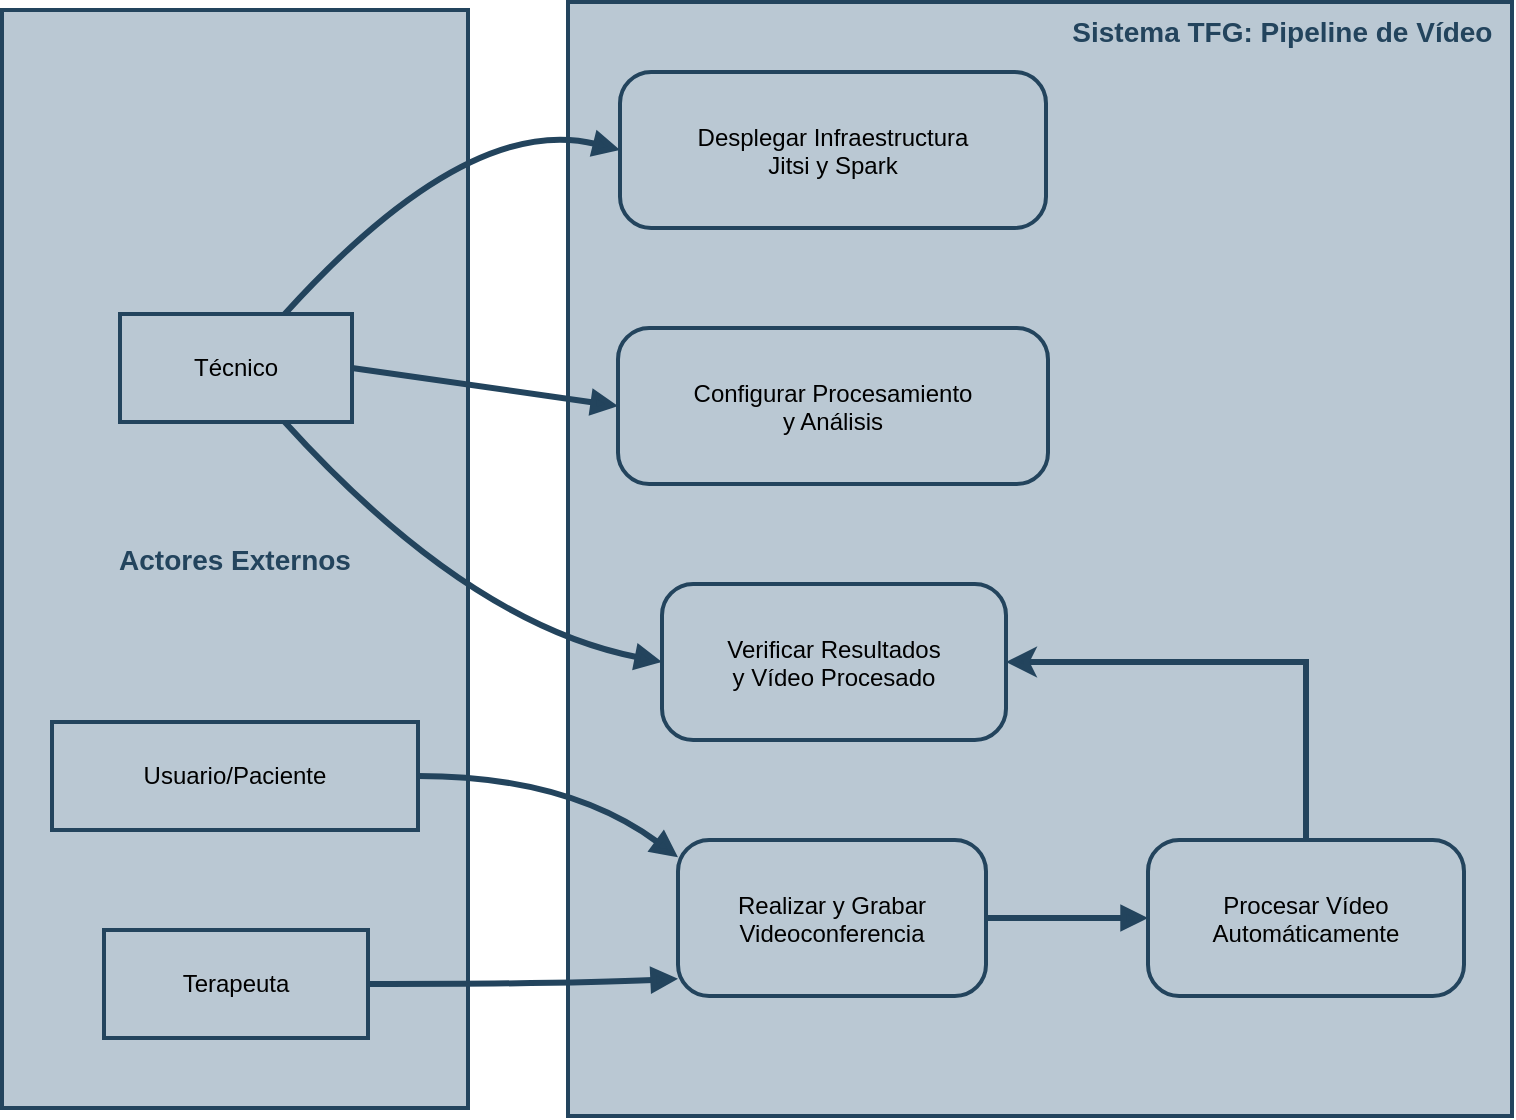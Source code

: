 <mxfile version="27.2.0">
  <diagram name="Página-1" id="t8zSqm3cLhHdrZZvyXSp">
    <mxGraphModel dx="1426" dy="743" grid="1" gridSize="10" guides="1" tooltips="1" connect="1" arrows="1" fold="1" page="1" pageScale="1" pageWidth="827" pageHeight="1169" math="0" shadow="0">
      <root>
        <mxCell id="0" />
        <mxCell id="1" parent="0" />
        <mxCell id="zx6vSUFyw_uqjsa5RNkz-1" value="Sistema TFG: Pipeline de Vídeo  " style="whiteSpace=wrap;strokeWidth=2;fillColor=#bac8d3;strokeColor=#23445d;verticalAlign=top;align=right;fontSize=14;fontColor=light-dark(#23445D,#0FD284);fontStyle=1" vertex="1" parent="1">
          <mxGeometry x="303" y="39" width="472" height="557" as="geometry" />
        </mxCell>
        <mxCell id="zx6vSUFyw_uqjsa5RNkz-2" value="Actores Externos" style="whiteSpace=wrap;strokeWidth=2;fillColor=#bac8d3;strokeColor=#23445d;fontColor=light-dark(#23445D,#0FD284);fontSize=14;fontStyle=1" vertex="1" parent="1">
          <mxGeometry x="20" y="43" width="233" height="549" as="geometry" />
        </mxCell>
        <mxCell id="zx6vSUFyw_uqjsa5RNkz-3" value="Técnico" style="whiteSpace=wrap;strokeWidth=2;fillColor=#bac8d3;strokeColor=#23445d;" vertex="1" parent="1">
          <mxGeometry x="79" y="195" width="116" height="54" as="geometry" />
        </mxCell>
        <mxCell id="zx6vSUFyw_uqjsa5RNkz-4" value="Usuario/Paciente" style="whiteSpace=wrap;strokeWidth=2;fillColor=#bac8d3;strokeColor=#23445d;" vertex="1" parent="1">
          <mxGeometry x="45" y="399" width="183" height="54" as="geometry" />
        </mxCell>
        <mxCell id="zx6vSUFyw_uqjsa5RNkz-5" value="Terapeuta" style="whiteSpace=wrap;strokeWidth=2;fillColor=#bac8d3;strokeColor=#23445d;" vertex="1" parent="1">
          <mxGeometry x="71" y="503" width="132" height="54" as="geometry" />
        </mxCell>
        <mxCell id="zx6vSUFyw_uqjsa5RNkz-6" value="Desplegar Infraestructura&#xa;Jitsi y Spark" style="rounded=1;arcSize=20;strokeWidth=2;fillColor=#bac8d3;strokeColor=#23445d;" vertex="1" parent="1">
          <mxGeometry x="329" y="74" width="213" height="78" as="geometry" />
        </mxCell>
        <mxCell id="zx6vSUFyw_uqjsa5RNkz-7" value="Configurar Procesamiento&#xa;y Análisis" style="rounded=1;arcSize=20;strokeWidth=2;fillColor=#bac8d3;strokeColor=#23445d;" vertex="1" parent="1">
          <mxGeometry x="328" y="202" width="215" height="78" as="geometry" />
        </mxCell>
        <mxCell id="zx6vSUFyw_uqjsa5RNkz-8" value="Realizar y Grabar&#xa;Videoconferencia" style="rounded=1;arcSize=20;strokeWidth=2;fillColor=#bac8d3;strokeColor=#23445d;" vertex="1" parent="1">
          <mxGeometry x="358" y="458" width="154" height="78" as="geometry" />
        </mxCell>
        <mxCell id="zx6vSUFyw_uqjsa5RNkz-17" style="edgeStyle=orthogonalEdgeStyle;rounded=0;orthogonalLoop=1;jettySize=auto;html=1;exitX=0.5;exitY=0;exitDx=0;exitDy=0;entryX=1;entryY=0.5;entryDx=0;entryDy=0;fillColor=#bac8d3;strokeColor=light-dark(#23445D,#0FD284);strokeWidth=3;" edge="1" parent="1" source="zx6vSUFyw_uqjsa5RNkz-9" target="zx6vSUFyw_uqjsa5RNkz-10">
          <mxGeometry relative="1" as="geometry" />
        </mxCell>
        <mxCell id="zx6vSUFyw_uqjsa5RNkz-9" value="Procesar Vídeo&#xa;Automáticamente" style="rounded=1;arcSize=20;strokeWidth=2;fillColor=#bac8d3;strokeColor=#23445d;" vertex="1" parent="1">
          <mxGeometry x="593" y="458" width="158" height="78" as="geometry" />
        </mxCell>
        <mxCell id="zx6vSUFyw_uqjsa5RNkz-10" value="Verificar Resultados&#xa;y Vídeo Procesado" style="rounded=1;arcSize=20;strokeWidth=2;fillColor=#bac8d3;strokeColor=#23445d;" vertex="1" parent="1">
          <mxGeometry x="350" y="330" width="172" height="78" as="geometry" />
        </mxCell>
        <mxCell id="zx6vSUFyw_uqjsa5RNkz-11" value="" style="curved=1;startArrow=none;endArrow=block;exitX=0.71;exitY=0;entryX=0;entryY=0.5;rounded=0;fillColor=#bac8d3;strokeColor=light-dark(#23445D,#0FD284);strokeWidth=3;" edge="1" parent="1" source="zx6vSUFyw_uqjsa5RNkz-3" target="zx6vSUFyw_uqjsa5RNkz-6">
          <mxGeometry relative="1" as="geometry">
            <Array as="points">
              <mxPoint x="253" y="94" />
            </Array>
          </mxGeometry>
        </mxCell>
        <mxCell id="zx6vSUFyw_uqjsa5RNkz-12" value="" style="curved=1;startArrow=none;endArrow=block;exitX=1;exitY=0.5;entryX=0;entryY=0.5;rounded=0;fillColor=#bac8d3;strokeColor=light-dark(#23445D,#0FD284);strokeWidth=3;" edge="1" parent="1" source="zx6vSUFyw_uqjsa5RNkz-3" target="zx6vSUFyw_uqjsa5RNkz-7">
          <mxGeometry relative="1" as="geometry">
            <Array as="points" />
          </mxGeometry>
        </mxCell>
        <mxCell id="zx6vSUFyw_uqjsa5RNkz-13" value="" style="curved=1;startArrow=none;endArrow=block;exitX=0.71;exitY=1;entryX=0;entryY=0.5;rounded=0;fillColor=#bac8d3;strokeColor=light-dark(#23445D,#0FD284);strokeWidth=3;" edge="1" parent="1" source="zx6vSUFyw_uqjsa5RNkz-3" target="zx6vSUFyw_uqjsa5RNkz-10">
          <mxGeometry relative="1" as="geometry">
            <Array as="points">
              <mxPoint x="253" y="350" />
            </Array>
          </mxGeometry>
        </mxCell>
        <mxCell id="zx6vSUFyw_uqjsa5RNkz-14" value="" style="curved=1;startArrow=none;endArrow=block;exitX=1;exitY=0.5;entryX=0;entryY=0.11;rounded=0;fillColor=#bac8d3;strokeColor=light-dark(#23445D,#0FD284);strokeWidth=3;" edge="1" parent="1" source="zx6vSUFyw_uqjsa5RNkz-4" target="zx6vSUFyw_uqjsa5RNkz-8">
          <mxGeometry relative="1" as="geometry">
            <Array as="points">
              <mxPoint x="303" y="426" />
            </Array>
          </mxGeometry>
        </mxCell>
        <mxCell id="zx6vSUFyw_uqjsa5RNkz-15" value="" style="curved=1;startArrow=none;endArrow=block;exitX=1;exitY=0.5;entryX=0;entryY=0.89;rounded=0;fillColor=#bac8d3;strokeColor=light-dark(#23445D,#0FD284);strokeWidth=3;" edge="1" parent="1" source="zx6vSUFyw_uqjsa5RNkz-5" target="zx6vSUFyw_uqjsa5RNkz-8">
          <mxGeometry relative="1" as="geometry">
            <Array as="points">
              <mxPoint x="303" y="530" />
            </Array>
          </mxGeometry>
        </mxCell>
        <mxCell id="zx6vSUFyw_uqjsa5RNkz-16" value="" style="curved=1;startArrow=none;endArrow=block;exitX=1.01;exitY=0.5;entryX=0;entryY=0.5;rounded=0;fillColor=#bac8d3;strokeColor=light-dark(#23445D,#0FD284);strokeWidth=3;" edge="1" parent="1" source="zx6vSUFyw_uqjsa5RNkz-8" target="zx6vSUFyw_uqjsa5RNkz-9">
          <mxGeometry relative="1" as="geometry">
            <Array as="points" />
          </mxGeometry>
        </mxCell>
      </root>
    </mxGraphModel>
  </diagram>
</mxfile>
